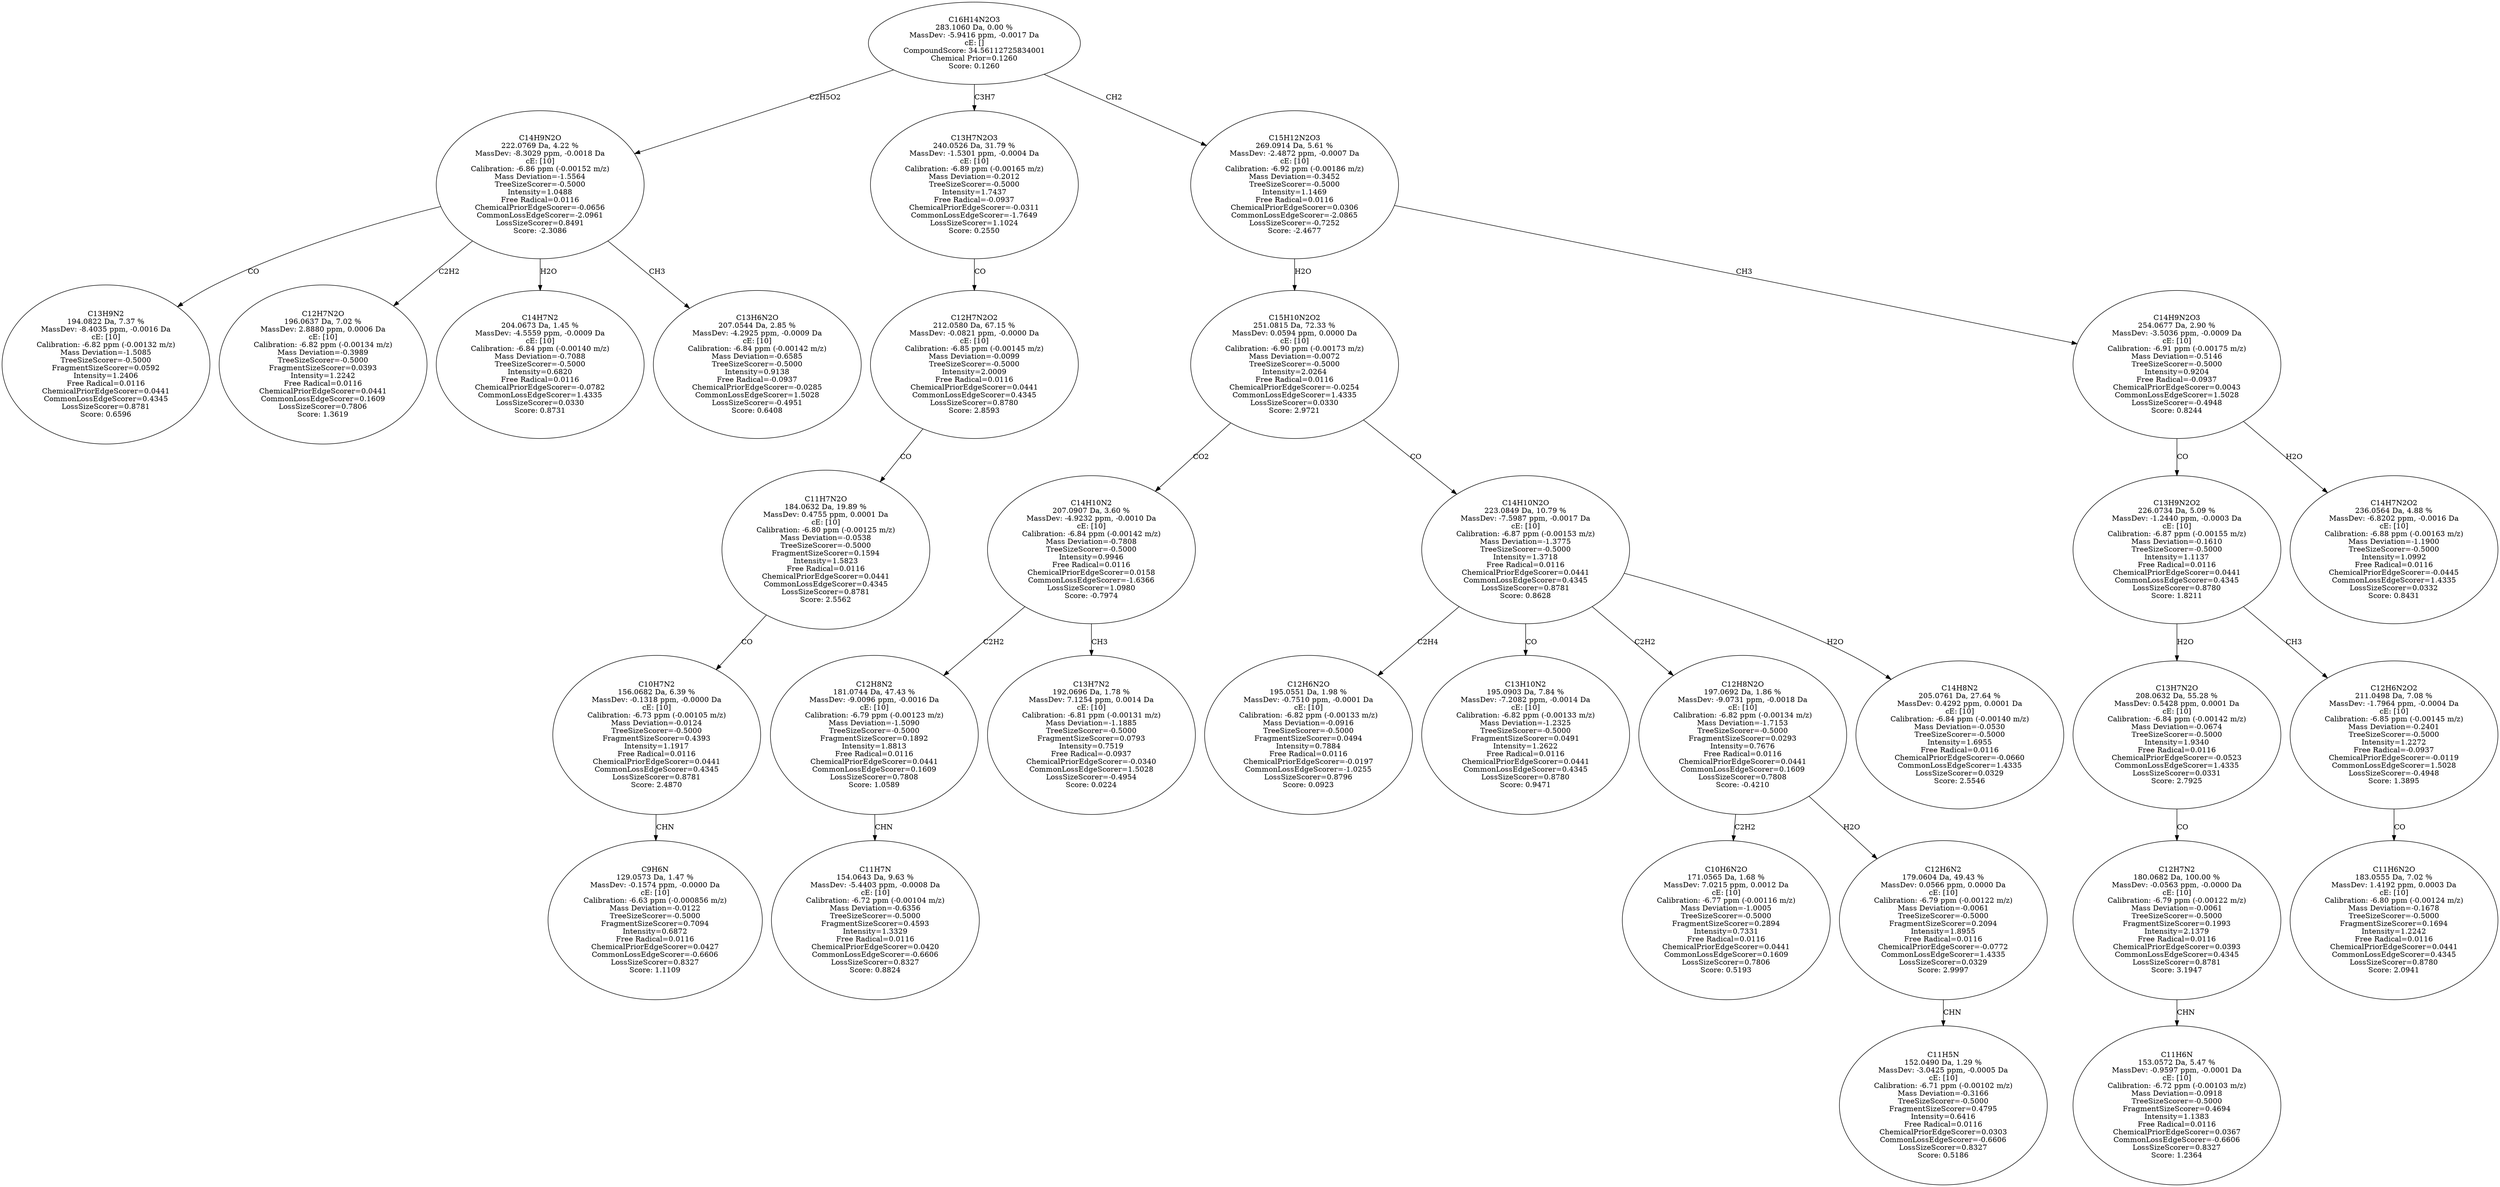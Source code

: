 strict digraph {
v1 [label="C13H9N2\n194.0822 Da, 7.37 %\nMassDev: -8.4035 ppm, -0.0016 Da\ncE: [10]\nCalibration: -6.82 ppm (-0.00132 m/z)\nMass Deviation=-1.5085\nTreeSizeScorer=-0.5000\nFragmentSizeScorer=0.0592\nIntensity=1.2406\nFree Radical=0.0116\nChemicalPriorEdgeScorer=0.0441\nCommonLossEdgeScorer=0.4345\nLossSizeScorer=0.8781\nScore: 0.6596"];
v2 [label="C12H7N2O\n196.0637 Da, 7.02 %\nMassDev: 2.8880 ppm, 0.0006 Da\ncE: [10]\nCalibration: -6.82 ppm (-0.00134 m/z)\nMass Deviation=-0.3989\nTreeSizeScorer=-0.5000\nFragmentSizeScorer=0.0393\nIntensity=1.2242\nFree Radical=0.0116\nChemicalPriorEdgeScorer=0.0441\nCommonLossEdgeScorer=0.1609\nLossSizeScorer=0.7806\nScore: 1.3619"];
v3 [label="C14H7N2\n204.0673 Da, 1.45 %\nMassDev: -4.5559 ppm, -0.0009 Da\ncE: [10]\nCalibration: -6.84 ppm (-0.00140 m/z)\nMass Deviation=-0.7088\nTreeSizeScorer=-0.5000\nIntensity=0.6820\nFree Radical=0.0116\nChemicalPriorEdgeScorer=-0.0782\nCommonLossEdgeScorer=1.4335\nLossSizeScorer=0.0330\nScore: 0.8731"];
v4 [label="C13H6N2O\n207.0544 Da, 2.85 %\nMassDev: -4.2925 ppm, -0.0009 Da\ncE: [10]\nCalibration: -6.84 ppm (-0.00142 m/z)\nMass Deviation=-0.6585\nTreeSizeScorer=-0.5000\nIntensity=0.9138\nFree Radical=-0.0937\nChemicalPriorEdgeScorer=-0.0285\nCommonLossEdgeScorer=1.5028\nLossSizeScorer=-0.4951\nScore: 0.6408"];
v5 [label="C14H9N2O\n222.0769 Da, 4.22 %\nMassDev: -8.3029 ppm, -0.0018 Da\ncE: [10]\nCalibration: -6.86 ppm (-0.00152 m/z)\nMass Deviation=-1.5564\nTreeSizeScorer=-0.5000\nIntensity=1.0488\nFree Radical=0.0116\nChemicalPriorEdgeScorer=-0.0656\nCommonLossEdgeScorer=-2.0961\nLossSizeScorer=0.8491\nScore: -2.3086"];
v6 [label="C9H6N\n129.0573 Da, 1.47 %\nMassDev: -0.1574 ppm, -0.0000 Da\ncE: [10]\nCalibration: -6.63 ppm (-0.000856 m/z)\nMass Deviation=-0.0122\nTreeSizeScorer=-0.5000\nFragmentSizeScorer=0.7094\nIntensity=0.6872\nFree Radical=0.0116\nChemicalPriorEdgeScorer=0.0427\nCommonLossEdgeScorer=-0.6606\nLossSizeScorer=0.8327\nScore: 1.1109"];
v7 [label="C10H7N2\n156.0682 Da, 6.39 %\nMassDev: -0.1318 ppm, -0.0000 Da\ncE: [10]\nCalibration: -6.73 ppm (-0.00105 m/z)\nMass Deviation=-0.0124\nTreeSizeScorer=-0.5000\nFragmentSizeScorer=0.4393\nIntensity=1.1917\nFree Radical=0.0116\nChemicalPriorEdgeScorer=0.0441\nCommonLossEdgeScorer=0.4345\nLossSizeScorer=0.8781\nScore: 2.4870"];
v8 [label="C11H7N2O\n184.0632 Da, 19.89 %\nMassDev: 0.4755 ppm, 0.0001 Da\ncE: [10]\nCalibration: -6.80 ppm (-0.00125 m/z)\nMass Deviation=-0.0538\nTreeSizeScorer=-0.5000\nFragmentSizeScorer=0.1594\nIntensity=1.5823\nFree Radical=0.0116\nChemicalPriorEdgeScorer=0.0441\nCommonLossEdgeScorer=0.4345\nLossSizeScorer=0.8781\nScore: 2.5562"];
v9 [label="C12H7N2O2\n212.0580 Da, 67.15 %\nMassDev: -0.0821 ppm, -0.0000 Da\ncE: [10]\nCalibration: -6.85 ppm (-0.00145 m/z)\nMass Deviation=-0.0099\nTreeSizeScorer=-0.5000\nIntensity=2.0009\nFree Radical=0.0116\nChemicalPriorEdgeScorer=0.0441\nCommonLossEdgeScorer=0.4345\nLossSizeScorer=0.8780\nScore: 2.8593"];
v10 [label="C13H7N2O3\n240.0526 Da, 31.79 %\nMassDev: -1.5301 ppm, -0.0004 Da\ncE: [10]\nCalibration: -6.89 ppm (-0.00165 m/z)\nMass Deviation=-0.2012\nTreeSizeScorer=-0.5000\nIntensity=1.7437\nFree Radical=-0.0937\nChemicalPriorEdgeScorer=-0.0311\nCommonLossEdgeScorer=-1.7649\nLossSizeScorer=1.1024\nScore: 0.2550"];
v11 [label="C11H7N\n154.0643 Da, 9.63 %\nMassDev: -5.4403 ppm, -0.0008 Da\ncE: [10]\nCalibration: -6.72 ppm (-0.00104 m/z)\nMass Deviation=-0.6356\nTreeSizeScorer=-0.5000\nFragmentSizeScorer=0.4593\nIntensity=1.3329\nFree Radical=0.0116\nChemicalPriorEdgeScorer=0.0420\nCommonLossEdgeScorer=-0.6606\nLossSizeScorer=0.8327\nScore: 0.8824"];
v12 [label="C12H8N2\n181.0744 Da, 47.43 %\nMassDev: -9.0096 ppm, -0.0016 Da\ncE: [10]\nCalibration: -6.79 ppm (-0.00123 m/z)\nMass Deviation=-1.5090\nTreeSizeScorer=-0.5000\nFragmentSizeScorer=0.1892\nIntensity=1.8813\nFree Radical=0.0116\nChemicalPriorEdgeScorer=0.0441\nCommonLossEdgeScorer=0.1609\nLossSizeScorer=0.7808\nScore: 1.0589"];
v13 [label="C13H7N2\n192.0696 Da, 1.78 %\nMassDev: 7.1254 ppm, 0.0014 Da\ncE: [10]\nCalibration: -6.81 ppm (-0.00131 m/z)\nMass Deviation=-1.1885\nTreeSizeScorer=-0.5000\nFragmentSizeScorer=0.0793\nIntensity=0.7519\nFree Radical=-0.0937\nChemicalPriorEdgeScorer=-0.0340\nCommonLossEdgeScorer=1.5028\nLossSizeScorer=-0.4954\nScore: 0.0224"];
v14 [label="C14H10N2\n207.0907 Da, 3.60 %\nMassDev: -4.9232 ppm, -0.0010 Da\ncE: [10]\nCalibration: -6.84 ppm (-0.00142 m/z)\nMass Deviation=-0.7808\nTreeSizeScorer=-0.5000\nIntensity=0.9946\nFree Radical=0.0116\nChemicalPriorEdgeScorer=0.0158\nCommonLossEdgeScorer=-1.6366\nLossSizeScorer=1.0980\nScore: -0.7974"];
v15 [label="C12H6N2O\n195.0551 Da, 1.98 %\nMassDev: -0.7510 ppm, -0.0001 Da\ncE: [10]\nCalibration: -6.82 ppm (-0.00133 m/z)\nMass Deviation=-0.0916\nTreeSizeScorer=-0.5000\nFragmentSizeScorer=0.0494\nIntensity=0.7884\nFree Radical=0.0116\nChemicalPriorEdgeScorer=-0.0197\nCommonLossEdgeScorer=-1.0255\nLossSizeScorer=0.8796\nScore: 0.0923"];
v16 [label="C13H10N2\n195.0903 Da, 7.84 %\nMassDev: -7.2082 ppm, -0.0014 Da\ncE: [10]\nCalibration: -6.82 ppm (-0.00133 m/z)\nMass Deviation=-1.2325\nTreeSizeScorer=-0.5000\nFragmentSizeScorer=0.0491\nIntensity=1.2622\nFree Radical=0.0116\nChemicalPriorEdgeScorer=0.0441\nCommonLossEdgeScorer=0.4345\nLossSizeScorer=0.8780\nScore: 0.9471"];
v17 [label="C10H6N2O\n171.0565 Da, 1.68 %\nMassDev: 7.0215 ppm, 0.0012 Da\ncE: [10]\nCalibration: -6.77 ppm (-0.00116 m/z)\nMass Deviation=-1.0005\nTreeSizeScorer=-0.5000\nFragmentSizeScorer=0.2894\nIntensity=0.7331\nFree Radical=0.0116\nChemicalPriorEdgeScorer=0.0441\nCommonLossEdgeScorer=0.1609\nLossSizeScorer=0.7806\nScore: 0.5193"];
v18 [label="C11H5N\n152.0490 Da, 1.29 %\nMassDev: -3.0425 ppm, -0.0005 Da\ncE: [10]\nCalibration: -6.71 ppm (-0.00102 m/z)\nMass Deviation=-0.3166\nTreeSizeScorer=-0.5000\nFragmentSizeScorer=0.4795\nIntensity=0.6416\nFree Radical=0.0116\nChemicalPriorEdgeScorer=0.0303\nCommonLossEdgeScorer=-0.6606\nLossSizeScorer=0.8327\nScore: 0.5186"];
v19 [label="C12H6N2\n179.0604 Da, 49.43 %\nMassDev: 0.0566 ppm, 0.0000 Da\ncE: [10]\nCalibration: -6.79 ppm (-0.00122 m/z)\nMass Deviation=-0.0061\nTreeSizeScorer=-0.5000\nFragmentSizeScorer=0.2094\nIntensity=1.8955\nFree Radical=0.0116\nChemicalPriorEdgeScorer=-0.0772\nCommonLossEdgeScorer=1.4335\nLossSizeScorer=0.0329\nScore: 2.9997"];
v20 [label="C12H8N2O\n197.0692 Da, 1.86 %\nMassDev: -9.0731 ppm, -0.0018 Da\ncE: [10]\nCalibration: -6.82 ppm (-0.00134 m/z)\nMass Deviation=-1.7153\nTreeSizeScorer=-0.5000\nFragmentSizeScorer=0.0293\nIntensity=0.7676\nFree Radical=0.0116\nChemicalPriorEdgeScorer=0.0441\nCommonLossEdgeScorer=0.1609\nLossSizeScorer=0.7808\nScore: -0.4210"];
v21 [label="C14H8N2\n205.0761 Da, 27.64 %\nMassDev: 0.4292 ppm, 0.0001 Da\ncE: [10]\nCalibration: -6.84 ppm (-0.00140 m/z)\nMass Deviation=-0.0530\nTreeSizeScorer=-0.5000\nIntensity=1.6955\nFree Radical=0.0116\nChemicalPriorEdgeScorer=-0.0660\nCommonLossEdgeScorer=1.4335\nLossSizeScorer=0.0329\nScore: 2.5546"];
v22 [label="C14H10N2O\n223.0849 Da, 10.79 %\nMassDev: -7.5987 ppm, -0.0017 Da\ncE: [10]\nCalibration: -6.87 ppm (-0.00153 m/z)\nMass Deviation=-1.3775\nTreeSizeScorer=-0.5000\nIntensity=1.3718\nFree Radical=0.0116\nChemicalPriorEdgeScorer=0.0441\nCommonLossEdgeScorer=0.4345\nLossSizeScorer=0.8781\nScore: 0.8628"];
v23 [label="C15H10N2O2\n251.0815 Da, 72.33 %\nMassDev: 0.0594 ppm, 0.0000 Da\ncE: [10]\nCalibration: -6.90 ppm (-0.00173 m/z)\nMass Deviation=-0.0072\nTreeSizeScorer=-0.5000\nIntensity=2.0264\nFree Radical=0.0116\nChemicalPriorEdgeScorer=-0.0254\nCommonLossEdgeScorer=1.4335\nLossSizeScorer=0.0330\nScore: 2.9721"];
v24 [label="C11H6N\n153.0572 Da, 5.47 %\nMassDev: -0.9597 ppm, -0.0001 Da\ncE: [10]\nCalibration: -6.72 ppm (-0.00103 m/z)\nMass Deviation=-0.0918\nTreeSizeScorer=-0.5000\nFragmentSizeScorer=0.4694\nIntensity=1.1383\nFree Radical=0.0116\nChemicalPriorEdgeScorer=0.0367\nCommonLossEdgeScorer=-0.6606\nLossSizeScorer=0.8327\nScore: 1.2364"];
v25 [label="C12H7N2\n180.0682 Da, 100.00 %\nMassDev: -0.0563 ppm, -0.0000 Da\ncE: [10]\nCalibration: -6.79 ppm (-0.00122 m/z)\nMass Deviation=-0.0061\nTreeSizeScorer=-0.5000\nFragmentSizeScorer=0.1993\nIntensity=2.1379\nFree Radical=0.0116\nChemicalPriorEdgeScorer=0.0393\nCommonLossEdgeScorer=0.4345\nLossSizeScorer=0.8781\nScore: 3.1947"];
v26 [label="C13H7N2O\n208.0632 Da, 55.28 %\nMassDev: 0.5428 ppm, 0.0001 Da\ncE: [10]\nCalibration: -6.84 ppm (-0.00142 m/z)\nMass Deviation=-0.0674\nTreeSizeScorer=-0.5000\nIntensity=1.9340\nFree Radical=0.0116\nChemicalPriorEdgeScorer=-0.0523\nCommonLossEdgeScorer=1.4335\nLossSizeScorer=0.0331\nScore: 2.7925"];
v27 [label="C11H6N2O\n183.0555 Da, 7.02 %\nMassDev: 1.4192 ppm, 0.0003 Da\ncE: [10]\nCalibration: -6.80 ppm (-0.00124 m/z)\nMass Deviation=-0.1678\nTreeSizeScorer=-0.5000\nFragmentSizeScorer=0.1694\nIntensity=1.2242\nFree Radical=0.0116\nChemicalPriorEdgeScorer=0.0441\nCommonLossEdgeScorer=0.4345\nLossSizeScorer=0.8780\nScore: 2.0941"];
v28 [label="C12H6N2O2\n211.0498 Da, 7.08 %\nMassDev: -1.7964 ppm, -0.0004 Da\ncE: [10]\nCalibration: -6.85 ppm (-0.00145 m/z)\nMass Deviation=-0.2401\nTreeSizeScorer=-0.5000\nIntensity=1.2272\nFree Radical=-0.0937\nChemicalPriorEdgeScorer=-0.0119\nCommonLossEdgeScorer=1.5028\nLossSizeScorer=-0.4948\nScore: 1.3895"];
v29 [label="C13H9N2O2\n226.0734 Da, 5.09 %\nMassDev: -1.2440 ppm, -0.0003 Da\ncE: [10]\nCalibration: -6.87 ppm (-0.00155 m/z)\nMass Deviation=-0.1610\nTreeSizeScorer=-0.5000\nIntensity=1.1137\nFree Radical=0.0116\nChemicalPriorEdgeScorer=0.0441\nCommonLossEdgeScorer=0.4345\nLossSizeScorer=0.8780\nScore: 1.8211"];
v30 [label="C14H7N2O2\n236.0564 Da, 4.88 %\nMassDev: -6.8202 ppm, -0.0016 Da\ncE: [10]\nCalibration: -6.88 ppm (-0.00163 m/z)\nMass Deviation=-1.1900\nTreeSizeScorer=-0.5000\nIntensity=1.0992\nFree Radical=0.0116\nChemicalPriorEdgeScorer=-0.0445\nCommonLossEdgeScorer=1.4335\nLossSizeScorer=0.0332\nScore: 0.8431"];
v31 [label="C14H9N2O3\n254.0677 Da, 2.90 %\nMassDev: -3.5036 ppm, -0.0009 Da\ncE: [10]\nCalibration: -6.91 ppm (-0.00175 m/z)\nMass Deviation=-0.5146\nTreeSizeScorer=-0.5000\nIntensity=0.9204\nFree Radical=-0.0937\nChemicalPriorEdgeScorer=0.0043\nCommonLossEdgeScorer=1.5028\nLossSizeScorer=-0.4948\nScore: 0.8244"];
v32 [label="C15H12N2O3\n269.0914 Da, 5.61 %\nMassDev: -2.4872 ppm, -0.0007 Da\ncE: [10]\nCalibration: -6.92 ppm (-0.00186 m/z)\nMass Deviation=-0.3452\nTreeSizeScorer=-0.5000\nIntensity=1.1469\nFree Radical=0.0116\nChemicalPriorEdgeScorer=0.0306\nCommonLossEdgeScorer=-2.0865\nLossSizeScorer=-0.7252\nScore: -2.4677"];
v33 [label="C16H14N2O3\n283.1060 Da, 0.00 %\nMassDev: -5.9416 ppm, -0.0017 Da\ncE: []\nCompoundScore: 34.56112725834001\nChemical Prior=0.1260\nScore: 0.1260"];
v5 -> v1 [label="CO"];
v5 -> v2 [label="C2H2"];
v5 -> v3 [label="H2O"];
v5 -> v4 [label="CH3"];
v33 -> v5 [label="C2H5O2"];
v7 -> v6 [label="CHN"];
v8 -> v7 [label="CO"];
v9 -> v8 [label="CO"];
v10 -> v9 [label="CO"];
v33 -> v10 [label="C3H7"];
v12 -> v11 [label="CHN"];
v14 -> v12 [label="C2H2"];
v14 -> v13 [label="CH3"];
v23 -> v14 [label="CO2"];
v22 -> v15 [label="C2H4"];
v22 -> v16 [label="CO"];
v20 -> v17 [label="C2H2"];
v19 -> v18 [label="CHN"];
v20 -> v19 [label="H2O"];
v22 -> v20 [label="C2H2"];
v22 -> v21 [label="H2O"];
v23 -> v22 [label="CO"];
v32 -> v23 [label="H2O"];
v25 -> v24 [label="CHN"];
v26 -> v25 [label="CO"];
v29 -> v26 [label="H2O"];
v28 -> v27 [label="CO"];
v29 -> v28 [label="CH3"];
v31 -> v29 [label="CO"];
v31 -> v30 [label="H2O"];
v32 -> v31 [label="CH3"];
v33 -> v32 [label="CH2"];
}